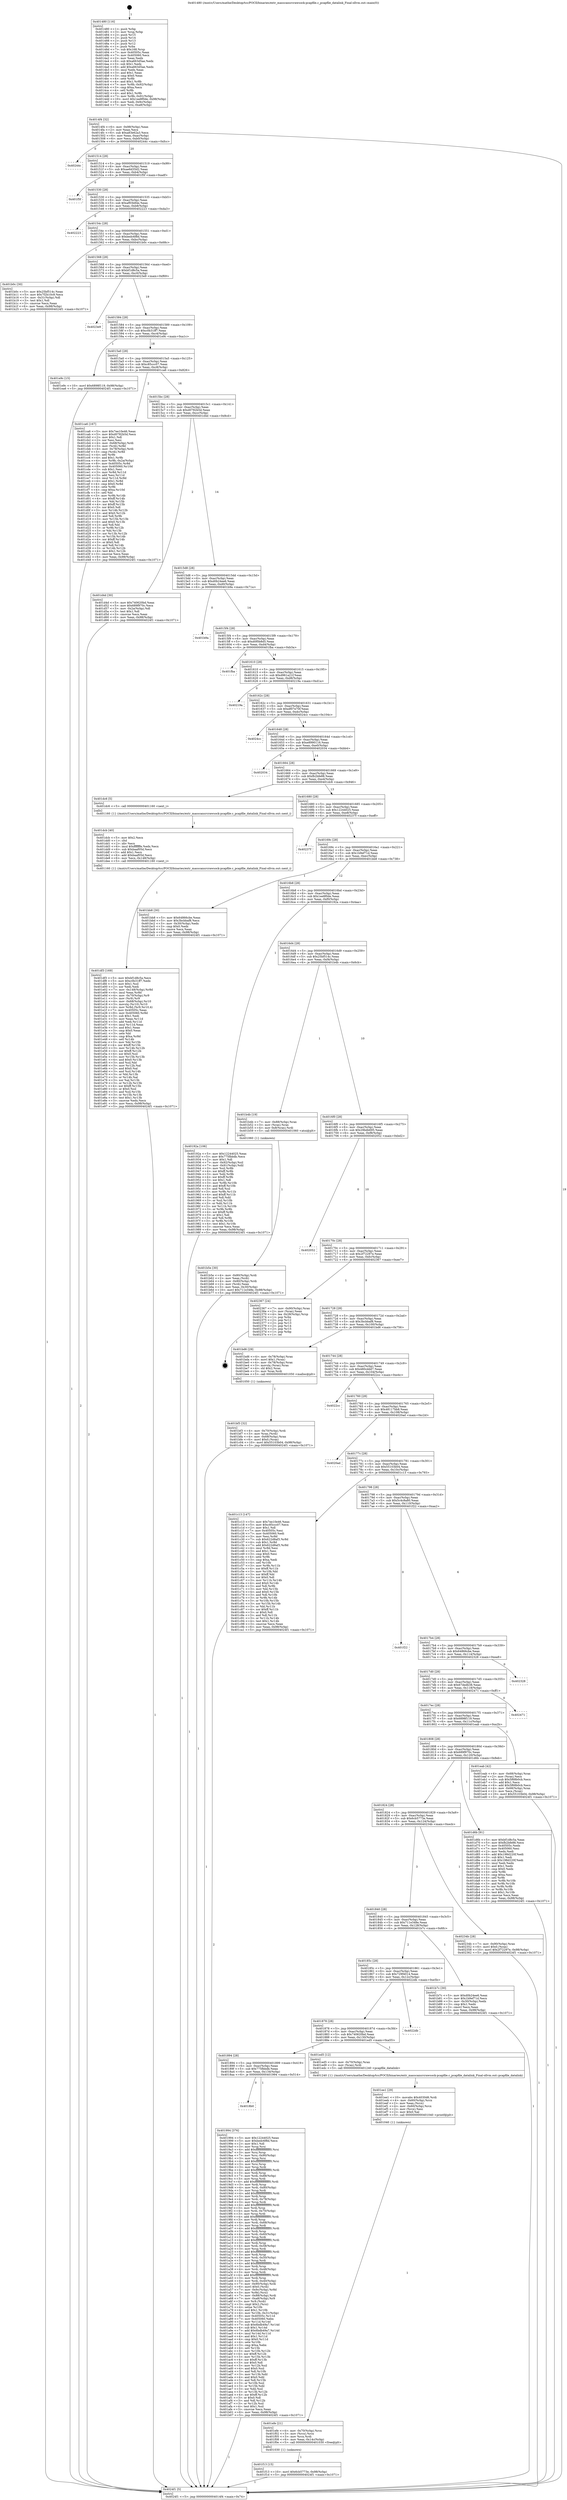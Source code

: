 digraph "0x401480" {
  label = "0x401480 (/mnt/c/Users/mathe/Desktop/tcc/POCII/binaries/extr_masscansrcrawsock-pcapfile.c_pcapfile_datalink_Final-ollvm.out::main(0))"
  labelloc = "t"
  node[shape=record]

  Entry [label="",width=0.3,height=0.3,shape=circle,fillcolor=black,style=filled]
  "0x4014f4" [label="{
     0x4014f4 [32]\l
     | [instrs]\l
     &nbsp;&nbsp;0x4014f4 \<+6\>: mov -0x98(%rbp),%eax\l
     &nbsp;&nbsp;0x4014fa \<+2\>: mov %eax,%ecx\l
     &nbsp;&nbsp;0x4014fc \<+6\>: sub $0xa83e62a3,%ecx\l
     &nbsp;&nbsp;0x401502 \<+6\>: mov %eax,-0xac(%rbp)\l
     &nbsp;&nbsp;0x401508 \<+6\>: mov %ecx,-0xb0(%rbp)\l
     &nbsp;&nbsp;0x40150e \<+6\>: je 000000000040244c \<main+0xfcc\>\l
  }"]
  "0x40244c" [label="{
     0x40244c\l
  }", style=dashed]
  "0x401514" [label="{
     0x401514 [28]\l
     | [instrs]\l
     &nbsp;&nbsp;0x401514 \<+5\>: jmp 0000000000401519 \<main+0x99\>\l
     &nbsp;&nbsp;0x401519 \<+6\>: mov -0xac(%rbp),%eax\l
     &nbsp;&nbsp;0x40151f \<+5\>: sub $0xae6d35d2,%eax\l
     &nbsp;&nbsp;0x401524 \<+6\>: mov %eax,-0xb4(%rbp)\l
     &nbsp;&nbsp;0x40152a \<+6\>: je 0000000000401f5f \<main+0xadf\>\l
  }"]
  Exit [label="",width=0.3,height=0.3,shape=circle,fillcolor=black,style=filled,peripheries=2]
  "0x401f5f" [label="{
     0x401f5f\l
  }", style=dashed]
  "0x401530" [label="{
     0x401530 [28]\l
     | [instrs]\l
     &nbsp;&nbsp;0x401530 \<+5\>: jmp 0000000000401535 \<main+0xb5\>\l
     &nbsp;&nbsp;0x401535 \<+6\>: mov -0xac(%rbp),%eax\l
     &nbsp;&nbsp;0x40153b \<+5\>: sub $0xaf93b84e,%eax\l
     &nbsp;&nbsp;0x401540 \<+6\>: mov %eax,-0xb8(%rbp)\l
     &nbsp;&nbsp;0x401546 \<+6\>: je 0000000000402223 \<main+0xda3\>\l
  }"]
  "0x401f13" [label="{
     0x401f13 [15]\l
     | [instrs]\l
     &nbsp;&nbsp;0x401f13 \<+10\>: movl $0x6cb5773e,-0x98(%rbp)\l
     &nbsp;&nbsp;0x401f1d \<+5\>: jmp 00000000004024f1 \<main+0x1071\>\l
  }"]
  "0x402223" [label="{
     0x402223\l
  }", style=dashed]
  "0x40154c" [label="{
     0x40154c [28]\l
     | [instrs]\l
     &nbsp;&nbsp;0x40154c \<+5\>: jmp 0000000000401551 \<main+0xd1\>\l
     &nbsp;&nbsp;0x401551 \<+6\>: mov -0xac(%rbp),%eax\l
     &nbsp;&nbsp;0x401557 \<+5\>: sub $0xbedc6f8d,%eax\l
     &nbsp;&nbsp;0x40155c \<+6\>: mov %eax,-0xbc(%rbp)\l
     &nbsp;&nbsp;0x401562 \<+6\>: je 0000000000401b0c \<main+0x68c\>\l
  }"]
  "0x401efe" [label="{
     0x401efe [21]\l
     | [instrs]\l
     &nbsp;&nbsp;0x401efe \<+4\>: mov -0x70(%rbp),%rcx\l
     &nbsp;&nbsp;0x401f02 \<+3\>: mov (%rcx),%rcx\l
     &nbsp;&nbsp;0x401f05 \<+3\>: mov %rcx,%rdi\l
     &nbsp;&nbsp;0x401f08 \<+6\>: mov %eax,-0x14c(%rbp)\l
     &nbsp;&nbsp;0x401f0e \<+5\>: call 0000000000401030 \<free@plt\>\l
     | [calls]\l
     &nbsp;&nbsp;0x401030 \{1\} (unknown)\l
  }"]
  "0x401b0c" [label="{
     0x401b0c [30]\l
     | [instrs]\l
     &nbsp;&nbsp;0x401b0c \<+5\>: mov $0x25bf514c,%eax\l
     &nbsp;&nbsp;0x401b11 \<+5\>: mov $0x7f2b10c9,%ecx\l
     &nbsp;&nbsp;0x401b16 \<+3\>: mov -0x31(%rbp),%dl\l
     &nbsp;&nbsp;0x401b19 \<+3\>: test $0x1,%dl\l
     &nbsp;&nbsp;0x401b1c \<+3\>: cmovne %ecx,%eax\l
     &nbsp;&nbsp;0x401b1f \<+6\>: mov %eax,-0x98(%rbp)\l
     &nbsp;&nbsp;0x401b25 \<+5\>: jmp 00000000004024f1 \<main+0x1071\>\l
  }"]
  "0x401568" [label="{
     0x401568 [28]\l
     | [instrs]\l
     &nbsp;&nbsp;0x401568 \<+5\>: jmp 000000000040156d \<main+0xed\>\l
     &nbsp;&nbsp;0x40156d \<+6\>: mov -0xac(%rbp),%eax\l
     &nbsp;&nbsp;0x401573 \<+5\>: sub $0xbf1d8c5a,%eax\l
     &nbsp;&nbsp;0x401578 \<+6\>: mov %eax,-0xc0(%rbp)\l
     &nbsp;&nbsp;0x40157e \<+6\>: je 00000000004023e9 \<main+0xf69\>\l
  }"]
  "0x401ee1" [label="{
     0x401ee1 [29]\l
     | [instrs]\l
     &nbsp;&nbsp;0x401ee1 \<+10\>: movabs $0x4030d6,%rdi\l
     &nbsp;&nbsp;0x401eeb \<+4\>: mov -0x60(%rbp),%rcx\l
     &nbsp;&nbsp;0x401eef \<+2\>: mov %eax,(%rcx)\l
     &nbsp;&nbsp;0x401ef1 \<+4\>: mov -0x60(%rbp),%rcx\l
     &nbsp;&nbsp;0x401ef5 \<+2\>: mov (%rcx),%esi\l
     &nbsp;&nbsp;0x401ef7 \<+2\>: mov $0x0,%al\l
     &nbsp;&nbsp;0x401ef9 \<+5\>: call 0000000000401040 \<printf@plt\>\l
     | [calls]\l
     &nbsp;&nbsp;0x401040 \{1\} (unknown)\l
  }"]
  "0x4023e9" [label="{
     0x4023e9\l
  }", style=dashed]
  "0x401584" [label="{
     0x401584 [28]\l
     | [instrs]\l
     &nbsp;&nbsp;0x401584 \<+5\>: jmp 0000000000401589 \<main+0x109\>\l
     &nbsp;&nbsp;0x401589 \<+6\>: mov -0xac(%rbp),%eax\l
     &nbsp;&nbsp;0x40158f \<+5\>: sub $0xc0b31ff7,%eax\l
     &nbsp;&nbsp;0x401594 \<+6\>: mov %eax,-0xc4(%rbp)\l
     &nbsp;&nbsp;0x40159a \<+6\>: je 0000000000401e9c \<main+0xa1c\>\l
  }"]
  "0x401df3" [label="{
     0x401df3 [169]\l
     | [instrs]\l
     &nbsp;&nbsp;0x401df3 \<+5\>: mov $0xbf1d8c5a,%ecx\l
     &nbsp;&nbsp;0x401df8 \<+5\>: mov $0xc0b31ff7,%edx\l
     &nbsp;&nbsp;0x401dfd \<+3\>: mov $0x1,%sil\l
     &nbsp;&nbsp;0x401e00 \<+2\>: xor %edi,%edi\l
     &nbsp;&nbsp;0x401e02 \<+7\>: mov -0x148(%rbp),%r8d\l
     &nbsp;&nbsp;0x401e09 \<+4\>: imul %eax,%r8d\l
     &nbsp;&nbsp;0x401e0d \<+4\>: mov -0x70(%rbp),%r9\l
     &nbsp;&nbsp;0x401e11 \<+3\>: mov (%r9),%r9\l
     &nbsp;&nbsp;0x401e14 \<+4\>: mov -0x68(%rbp),%r10\l
     &nbsp;&nbsp;0x401e18 \<+3\>: movslq (%r10),%r10\l
     &nbsp;&nbsp;0x401e1b \<+4\>: mov %r8d,(%r9,%r10,4)\l
     &nbsp;&nbsp;0x401e1f \<+7\>: mov 0x40505c,%eax\l
     &nbsp;&nbsp;0x401e26 \<+8\>: mov 0x405060,%r8d\l
     &nbsp;&nbsp;0x401e2e \<+3\>: sub $0x1,%edi\l
     &nbsp;&nbsp;0x401e31 \<+3\>: mov %eax,%r11d\l
     &nbsp;&nbsp;0x401e34 \<+3\>: add %edi,%r11d\l
     &nbsp;&nbsp;0x401e37 \<+4\>: imul %r11d,%eax\l
     &nbsp;&nbsp;0x401e3b \<+3\>: and $0x1,%eax\l
     &nbsp;&nbsp;0x401e3e \<+3\>: cmp $0x0,%eax\l
     &nbsp;&nbsp;0x401e41 \<+3\>: sete %bl\l
     &nbsp;&nbsp;0x401e44 \<+4\>: cmp $0xa,%r8d\l
     &nbsp;&nbsp;0x401e48 \<+4\>: setl %r14b\l
     &nbsp;&nbsp;0x401e4c \<+3\>: mov %bl,%r15b\l
     &nbsp;&nbsp;0x401e4f \<+4\>: xor $0xff,%r15b\l
     &nbsp;&nbsp;0x401e53 \<+3\>: mov %r14b,%r12b\l
     &nbsp;&nbsp;0x401e56 \<+4\>: xor $0xff,%r12b\l
     &nbsp;&nbsp;0x401e5a \<+4\>: xor $0x0,%sil\l
     &nbsp;&nbsp;0x401e5e \<+3\>: mov %r15b,%r13b\l
     &nbsp;&nbsp;0x401e61 \<+4\>: and $0x0,%r13b\l
     &nbsp;&nbsp;0x401e65 \<+3\>: and %sil,%bl\l
     &nbsp;&nbsp;0x401e68 \<+3\>: mov %r12b,%al\l
     &nbsp;&nbsp;0x401e6b \<+2\>: and $0x0,%al\l
     &nbsp;&nbsp;0x401e6d \<+3\>: and %sil,%r14b\l
     &nbsp;&nbsp;0x401e70 \<+3\>: or %bl,%r13b\l
     &nbsp;&nbsp;0x401e73 \<+3\>: or %r14b,%al\l
     &nbsp;&nbsp;0x401e76 \<+3\>: xor %al,%r13b\l
     &nbsp;&nbsp;0x401e79 \<+3\>: or %r12b,%r15b\l
     &nbsp;&nbsp;0x401e7c \<+4\>: xor $0xff,%r15b\l
     &nbsp;&nbsp;0x401e80 \<+4\>: or $0x0,%sil\l
     &nbsp;&nbsp;0x401e84 \<+3\>: and %sil,%r15b\l
     &nbsp;&nbsp;0x401e87 \<+3\>: or %r15b,%r13b\l
     &nbsp;&nbsp;0x401e8a \<+4\>: test $0x1,%r13b\l
     &nbsp;&nbsp;0x401e8e \<+3\>: cmovne %edx,%ecx\l
     &nbsp;&nbsp;0x401e91 \<+6\>: mov %ecx,-0x98(%rbp)\l
     &nbsp;&nbsp;0x401e97 \<+5\>: jmp 00000000004024f1 \<main+0x1071\>\l
  }"]
  "0x401e9c" [label="{
     0x401e9c [15]\l
     | [instrs]\l
     &nbsp;&nbsp;0x401e9c \<+10\>: movl $0x6898f119,-0x98(%rbp)\l
     &nbsp;&nbsp;0x401ea6 \<+5\>: jmp 00000000004024f1 \<main+0x1071\>\l
  }"]
  "0x4015a0" [label="{
     0x4015a0 [28]\l
     | [instrs]\l
     &nbsp;&nbsp;0x4015a0 \<+5\>: jmp 00000000004015a5 \<main+0x125\>\l
     &nbsp;&nbsp;0x4015a5 \<+6\>: mov -0xac(%rbp),%eax\l
     &nbsp;&nbsp;0x4015ab \<+5\>: sub $0xc85ccc07,%eax\l
     &nbsp;&nbsp;0x4015b0 \<+6\>: mov %eax,-0xc8(%rbp)\l
     &nbsp;&nbsp;0x4015b6 \<+6\>: je 0000000000401ca6 \<main+0x826\>\l
  }"]
  "0x401dcb" [label="{
     0x401dcb [40]\l
     | [instrs]\l
     &nbsp;&nbsp;0x401dcb \<+5\>: mov $0x2,%ecx\l
     &nbsp;&nbsp;0x401dd0 \<+1\>: cltd\l
     &nbsp;&nbsp;0x401dd1 \<+2\>: idiv %ecx\l
     &nbsp;&nbsp;0x401dd3 \<+6\>: imul $0xfffffffe,%edx,%ecx\l
     &nbsp;&nbsp;0x401dd9 \<+6\>: sub $0xbaaf05d,%ecx\l
     &nbsp;&nbsp;0x401ddf \<+3\>: add $0x1,%ecx\l
     &nbsp;&nbsp;0x401de2 \<+6\>: add $0xbaaf05d,%ecx\l
     &nbsp;&nbsp;0x401de8 \<+6\>: mov %ecx,-0x148(%rbp)\l
     &nbsp;&nbsp;0x401dee \<+5\>: call 0000000000401160 \<next_i\>\l
     | [calls]\l
     &nbsp;&nbsp;0x401160 \{1\} (/mnt/c/Users/mathe/Desktop/tcc/POCII/binaries/extr_masscansrcrawsock-pcapfile.c_pcapfile_datalink_Final-ollvm.out::next_i)\l
  }"]
  "0x401ca6" [label="{
     0x401ca6 [167]\l
     | [instrs]\l
     &nbsp;&nbsp;0x401ca6 \<+5\>: mov $0x7ee10e46,%eax\l
     &nbsp;&nbsp;0x401cab \<+5\>: mov $0xd0782b5d,%ecx\l
     &nbsp;&nbsp;0x401cb0 \<+2\>: mov $0x1,%dl\l
     &nbsp;&nbsp;0x401cb2 \<+2\>: xor %esi,%esi\l
     &nbsp;&nbsp;0x401cb4 \<+4\>: mov -0x68(%rbp),%rdi\l
     &nbsp;&nbsp;0x401cb8 \<+3\>: mov (%rdi),%r8d\l
     &nbsp;&nbsp;0x401cbb \<+4\>: mov -0x78(%rbp),%rdi\l
     &nbsp;&nbsp;0x401cbf \<+3\>: cmp (%rdi),%r8d\l
     &nbsp;&nbsp;0x401cc2 \<+4\>: setl %r9b\l
     &nbsp;&nbsp;0x401cc6 \<+4\>: and $0x1,%r9b\l
     &nbsp;&nbsp;0x401cca \<+4\>: mov %r9b,-0x2a(%rbp)\l
     &nbsp;&nbsp;0x401cce \<+8\>: mov 0x40505c,%r8d\l
     &nbsp;&nbsp;0x401cd6 \<+8\>: mov 0x405060,%r10d\l
     &nbsp;&nbsp;0x401cde \<+3\>: sub $0x1,%esi\l
     &nbsp;&nbsp;0x401ce1 \<+3\>: mov %r8d,%r11d\l
     &nbsp;&nbsp;0x401ce4 \<+3\>: add %esi,%r11d\l
     &nbsp;&nbsp;0x401ce7 \<+4\>: imul %r11d,%r8d\l
     &nbsp;&nbsp;0x401ceb \<+4\>: and $0x1,%r8d\l
     &nbsp;&nbsp;0x401cef \<+4\>: cmp $0x0,%r8d\l
     &nbsp;&nbsp;0x401cf3 \<+4\>: sete %r9b\l
     &nbsp;&nbsp;0x401cf7 \<+4\>: cmp $0xa,%r10d\l
     &nbsp;&nbsp;0x401cfb \<+3\>: setl %bl\l
     &nbsp;&nbsp;0x401cfe \<+3\>: mov %r9b,%r14b\l
     &nbsp;&nbsp;0x401d01 \<+4\>: xor $0xff,%r14b\l
     &nbsp;&nbsp;0x401d05 \<+3\>: mov %bl,%r15b\l
     &nbsp;&nbsp;0x401d08 \<+4\>: xor $0xff,%r15b\l
     &nbsp;&nbsp;0x401d0c \<+3\>: xor $0x0,%dl\l
     &nbsp;&nbsp;0x401d0f \<+3\>: mov %r14b,%r12b\l
     &nbsp;&nbsp;0x401d12 \<+4\>: and $0x0,%r12b\l
     &nbsp;&nbsp;0x401d16 \<+3\>: and %dl,%r9b\l
     &nbsp;&nbsp;0x401d19 \<+3\>: mov %r15b,%r13b\l
     &nbsp;&nbsp;0x401d1c \<+4\>: and $0x0,%r13b\l
     &nbsp;&nbsp;0x401d20 \<+2\>: and %dl,%bl\l
     &nbsp;&nbsp;0x401d22 \<+3\>: or %r9b,%r12b\l
     &nbsp;&nbsp;0x401d25 \<+3\>: or %bl,%r13b\l
     &nbsp;&nbsp;0x401d28 \<+3\>: xor %r13b,%r12b\l
     &nbsp;&nbsp;0x401d2b \<+3\>: or %r15b,%r14b\l
     &nbsp;&nbsp;0x401d2e \<+4\>: xor $0xff,%r14b\l
     &nbsp;&nbsp;0x401d32 \<+3\>: or $0x0,%dl\l
     &nbsp;&nbsp;0x401d35 \<+3\>: and %dl,%r14b\l
     &nbsp;&nbsp;0x401d38 \<+3\>: or %r14b,%r12b\l
     &nbsp;&nbsp;0x401d3b \<+4\>: test $0x1,%r12b\l
     &nbsp;&nbsp;0x401d3f \<+3\>: cmovne %ecx,%eax\l
     &nbsp;&nbsp;0x401d42 \<+6\>: mov %eax,-0x98(%rbp)\l
     &nbsp;&nbsp;0x401d48 \<+5\>: jmp 00000000004024f1 \<main+0x1071\>\l
  }"]
  "0x4015bc" [label="{
     0x4015bc [28]\l
     | [instrs]\l
     &nbsp;&nbsp;0x4015bc \<+5\>: jmp 00000000004015c1 \<main+0x141\>\l
     &nbsp;&nbsp;0x4015c1 \<+6\>: mov -0xac(%rbp),%eax\l
     &nbsp;&nbsp;0x4015c7 \<+5\>: sub $0xd0782b5d,%eax\l
     &nbsp;&nbsp;0x4015cc \<+6\>: mov %eax,-0xcc(%rbp)\l
     &nbsp;&nbsp;0x4015d2 \<+6\>: je 0000000000401d4d \<main+0x8cd\>\l
  }"]
  "0x401bf3" [label="{
     0x401bf3 [32]\l
     | [instrs]\l
     &nbsp;&nbsp;0x401bf3 \<+4\>: mov -0x70(%rbp),%rdi\l
     &nbsp;&nbsp;0x401bf7 \<+3\>: mov %rax,(%rdi)\l
     &nbsp;&nbsp;0x401bfa \<+4\>: mov -0x68(%rbp),%rax\l
     &nbsp;&nbsp;0x401bfe \<+6\>: movl $0x0,(%rax)\l
     &nbsp;&nbsp;0x401c04 \<+10\>: movl $0x55103b04,-0x98(%rbp)\l
     &nbsp;&nbsp;0x401c0e \<+5\>: jmp 00000000004024f1 \<main+0x1071\>\l
  }"]
  "0x401d4d" [label="{
     0x401d4d [30]\l
     | [instrs]\l
     &nbsp;&nbsp;0x401d4d \<+5\>: mov $0x740620bd,%eax\l
     &nbsp;&nbsp;0x401d52 \<+5\>: mov $0x689f970c,%ecx\l
     &nbsp;&nbsp;0x401d57 \<+3\>: mov -0x2a(%rbp),%dl\l
     &nbsp;&nbsp;0x401d5a \<+3\>: test $0x1,%dl\l
     &nbsp;&nbsp;0x401d5d \<+3\>: cmovne %ecx,%eax\l
     &nbsp;&nbsp;0x401d60 \<+6\>: mov %eax,-0x98(%rbp)\l
     &nbsp;&nbsp;0x401d66 \<+5\>: jmp 00000000004024f1 \<main+0x1071\>\l
  }"]
  "0x4015d8" [label="{
     0x4015d8 [28]\l
     | [instrs]\l
     &nbsp;&nbsp;0x4015d8 \<+5\>: jmp 00000000004015dd \<main+0x15d\>\l
     &nbsp;&nbsp;0x4015dd \<+6\>: mov -0xac(%rbp),%eax\l
     &nbsp;&nbsp;0x4015e3 \<+5\>: sub $0xd0b24ee6,%eax\l
     &nbsp;&nbsp;0x4015e8 \<+6\>: mov %eax,-0xd0(%rbp)\l
     &nbsp;&nbsp;0x4015ee \<+6\>: je 0000000000401b9a \<main+0x71a\>\l
  }"]
  "0x401b5e" [label="{
     0x401b5e [30]\l
     | [instrs]\l
     &nbsp;&nbsp;0x401b5e \<+4\>: mov -0x80(%rbp),%rdi\l
     &nbsp;&nbsp;0x401b62 \<+2\>: mov %eax,(%rdi)\l
     &nbsp;&nbsp;0x401b64 \<+4\>: mov -0x80(%rbp),%rdi\l
     &nbsp;&nbsp;0x401b68 \<+2\>: mov (%rdi),%eax\l
     &nbsp;&nbsp;0x401b6a \<+3\>: mov %eax,-0x30(%rbp)\l
     &nbsp;&nbsp;0x401b6d \<+10\>: movl $0x711e348e,-0x98(%rbp)\l
     &nbsp;&nbsp;0x401b77 \<+5\>: jmp 00000000004024f1 \<main+0x1071\>\l
  }"]
  "0x401b9a" [label="{
     0x401b9a\l
  }", style=dashed]
  "0x4015f4" [label="{
     0x4015f4 [28]\l
     | [instrs]\l
     &nbsp;&nbsp;0x4015f4 \<+5\>: jmp 00000000004015f9 \<main+0x179\>\l
     &nbsp;&nbsp;0x4015f9 \<+6\>: mov -0xac(%rbp),%eax\l
     &nbsp;&nbsp;0x4015ff \<+5\>: sub $0xd0f0b8d5,%eax\l
     &nbsp;&nbsp;0x401604 \<+6\>: mov %eax,-0xd4(%rbp)\l
     &nbsp;&nbsp;0x40160a \<+6\>: je 0000000000401fba \<main+0xb3a\>\l
  }"]
  "0x4018b0" [label="{
     0x4018b0\l
  }", style=dashed]
  "0x401fba" [label="{
     0x401fba\l
  }", style=dashed]
  "0x401610" [label="{
     0x401610 [28]\l
     | [instrs]\l
     &nbsp;&nbsp;0x401610 \<+5\>: jmp 0000000000401615 \<main+0x195\>\l
     &nbsp;&nbsp;0x401615 \<+6\>: mov -0xac(%rbp),%eax\l
     &nbsp;&nbsp;0x40161b \<+5\>: sub $0xd961a21f,%eax\l
     &nbsp;&nbsp;0x401620 \<+6\>: mov %eax,-0xd8(%rbp)\l
     &nbsp;&nbsp;0x401626 \<+6\>: je 000000000040219a \<main+0xd1a\>\l
  }"]
  "0x401994" [label="{
     0x401994 [376]\l
     | [instrs]\l
     &nbsp;&nbsp;0x401994 \<+5\>: mov $0x12244025,%eax\l
     &nbsp;&nbsp;0x401999 \<+5\>: mov $0xbedc6f8d,%ecx\l
     &nbsp;&nbsp;0x40199e \<+2\>: mov $0x1,%dl\l
     &nbsp;&nbsp;0x4019a0 \<+3\>: mov %rsp,%rsi\l
     &nbsp;&nbsp;0x4019a3 \<+4\>: add $0xfffffffffffffff0,%rsi\l
     &nbsp;&nbsp;0x4019a7 \<+3\>: mov %rsi,%rsp\l
     &nbsp;&nbsp;0x4019aa \<+7\>: mov %rsi,-0x90(%rbp)\l
     &nbsp;&nbsp;0x4019b1 \<+3\>: mov %rsp,%rsi\l
     &nbsp;&nbsp;0x4019b4 \<+4\>: add $0xfffffffffffffff0,%rsi\l
     &nbsp;&nbsp;0x4019b8 \<+3\>: mov %rsi,%rsp\l
     &nbsp;&nbsp;0x4019bb \<+3\>: mov %rsp,%rdi\l
     &nbsp;&nbsp;0x4019be \<+4\>: add $0xfffffffffffffff0,%rdi\l
     &nbsp;&nbsp;0x4019c2 \<+3\>: mov %rdi,%rsp\l
     &nbsp;&nbsp;0x4019c5 \<+7\>: mov %rdi,-0x88(%rbp)\l
     &nbsp;&nbsp;0x4019cc \<+3\>: mov %rsp,%rdi\l
     &nbsp;&nbsp;0x4019cf \<+4\>: add $0xfffffffffffffff0,%rdi\l
     &nbsp;&nbsp;0x4019d3 \<+3\>: mov %rdi,%rsp\l
     &nbsp;&nbsp;0x4019d6 \<+4\>: mov %rdi,-0x80(%rbp)\l
     &nbsp;&nbsp;0x4019da \<+3\>: mov %rsp,%rdi\l
     &nbsp;&nbsp;0x4019dd \<+4\>: add $0xfffffffffffffff0,%rdi\l
     &nbsp;&nbsp;0x4019e1 \<+3\>: mov %rdi,%rsp\l
     &nbsp;&nbsp;0x4019e4 \<+4\>: mov %rdi,-0x78(%rbp)\l
     &nbsp;&nbsp;0x4019e8 \<+3\>: mov %rsp,%rdi\l
     &nbsp;&nbsp;0x4019eb \<+4\>: add $0xfffffffffffffff0,%rdi\l
     &nbsp;&nbsp;0x4019ef \<+3\>: mov %rdi,%rsp\l
     &nbsp;&nbsp;0x4019f2 \<+4\>: mov %rdi,-0x70(%rbp)\l
     &nbsp;&nbsp;0x4019f6 \<+3\>: mov %rsp,%rdi\l
     &nbsp;&nbsp;0x4019f9 \<+4\>: add $0xfffffffffffffff0,%rdi\l
     &nbsp;&nbsp;0x4019fd \<+3\>: mov %rdi,%rsp\l
     &nbsp;&nbsp;0x401a00 \<+4\>: mov %rdi,-0x68(%rbp)\l
     &nbsp;&nbsp;0x401a04 \<+3\>: mov %rsp,%rdi\l
     &nbsp;&nbsp;0x401a07 \<+4\>: add $0xfffffffffffffff0,%rdi\l
     &nbsp;&nbsp;0x401a0b \<+3\>: mov %rdi,%rsp\l
     &nbsp;&nbsp;0x401a0e \<+4\>: mov %rdi,-0x60(%rbp)\l
     &nbsp;&nbsp;0x401a12 \<+3\>: mov %rsp,%rdi\l
     &nbsp;&nbsp;0x401a15 \<+4\>: add $0xfffffffffffffff0,%rdi\l
     &nbsp;&nbsp;0x401a19 \<+3\>: mov %rdi,%rsp\l
     &nbsp;&nbsp;0x401a1c \<+4\>: mov %rdi,-0x58(%rbp)\l
     &nbsp;&nbsp;0x401a20 \<+3\>: mov %rsp,%rdi\l
     &nbsp;&nbsp;0x401a23 \<+4\>: add $0xfffffffffffffff0,%rdi\l
     &nbsp;&nbsp;0x401a27 \<+3\>: mov %rdi,%rsp\l
     &nbsp;&nbsp;0x401a2a \<+4\>: mov %rdi,-0x50(%rbp)\l
     &nbsp;&nbsp;0x401a2e \<+3\>: mov %rsp,%rdi\l
     &nbsp;&nbsp;0x401a31 \<+4\>: add $0xfffffffffffffff0,%rdi\l
     &nbsp;&nbsp;0x401a35 \<+3\>: mov %rdi,%rsp\l
     &nbsp;&nbsp;0x401a38 \<+4\>: mov %rdi,-0x48(%rbp)\l
     &nbsp;&nbsp;0x401a3c \<+3\>: mov %rsp,%rdi\l
     &nbsp;&nbsp;0x401a3f \<+4\>: add $0xfffffffffffffff0,%rdi\l
     &nbsp;&nbsp;0x401a43 \<+3\>: mov %rdi,%rsp\l
     &nbsp;&nbsp;0x401a46 \<+4\>: mov %rdi,-0x40(%rbp)\l
     &nbsp;&nbsp;0x401a4a \<+7\>: mov -0x90(%rbp),%rdi\l
     &nbsp;&nbsp;0x401a51 \<+6\>: movl $0x0,(%rdi)\l
     &nbsp;&nbsp;0x401a57 \<+7\>: mov -0x9c(%rbp),%r8d\l
     &nbsp;&nbsp;0x401a5e \<+3\>: mov %r8d,(%rsi)\l
     &nbsp;&nbsp;0x401a61 \<+7\>: mov -0x88(%rbp),%rdi\l
     &nbsp;&nbsp;0x401a68 \<+7\>: mov -0xa8(%rbp),%r9\l
     &nbsp;&nbsp;0x401a6f \<+3\>: mov %r9,(%rdi)\l
     &nbsp;&nbsp;0x401a72 \<+3\>: cmpl $0x2,(%rsi)\l
     &nbsp;&nbsp;0x401a75 \<+4\>: setne %r10b\l
     &nbsp;&nbsp;0x401a79 \<+4\>: and $0x1,%r10b\l
     &nbsp;&nbsp;0x401a7d \<+4\>: mov %r10b,-0x31(%rbp)\l
     &nbsp;&nbsp;0x401a81 \<+8\>: mov 0x40505c,%r11d\l
     &nbsp;&nbsp;0x401a89 \<+7\>: mov 0x405060,%ebx\l
     &nbsp;&nbsp;0x401a90 \<+3\>: mov %r11d,%r14d\l
     &nbsp;&nbsp;0x401a93 \<+7\>: sub $0x6bdb49a7,%r14d\l
     &nbsp;&nbsp;0x401a9a \<+4\>: sub $0x1,%r14d\l
     &nbsp;&nbsp;0x401a9e \<+7\>: add $0x6bdb49a7,%r14d\l
     &nbsp;&nbsp;0x401aa5 \<+4\>: imul %r14d,%r11d\l
     &nbsp;&nbsp;0x401aa9 \<+4\>: and $0x1,%r11d\l
     &nbsp;&nbsp;0x401aad \<+4\>: cmp $0x0,%r11d\l
     &nbsp;&nbsp;0x401ab1 \<+4\>: sete %r10b\l
     &nbsp;&nbsp;0x401ab5 \<+3\>: cmp $0xa,%ebx\l
     &nbsp;&nbsp;0x401ab8 \<+4\>: setl %r15b\l
     &nbsp;&nbsp;0x401abc \<+3\>: mov %r10b,%r12b\l
     &nbsp;&nbsp;0x401abf \<+4\>: xor $0xff,%r12b\l
     &nbsp;&nbsp;0x401ac3 \<+3\>: mov %r15b,%r13b\l
     &nbsp;&nbsp;0x401ac6 \<+4\>: xor $0xff,%r13b\l
     &nbsp;&nbsp;0x401aca \<+3\>: xor $0x0,%dl\l
     &nbsp;&nbsp;0x401acd \<+3\>: mov %r12b,%sil\l
     &nbsp;&nbsp;0x401ad0 \<+4\>: and $0x0,%sil\l
     &nbsp;&nbsp;0x401ad4 \<+3\>: and %dl,%r10b\l
     &nbsp;&nbsp;0x401ad7 \<+3\>: mov %r13b,%dil\l
     &nbsp;&nbsp;0x401ada \<+4\>: and $0x0,%dil\l
     &nbsp;&nbsp;0x401ade \<+3\>: and %dl,%r15b\l
     &nbsp;&nbsp;0x401ae1 \<+3\>: or %r10b,%sil\l
     &nbsp;&nbsp;0x401ae4 \<+3\>: or %r15b,%dil\l
     &nbsp;&nbsp;0x401ae7 \<+3\>: xor %dil,%sil\l
     &nbsp;&nbsp;0x401aea \<+3\>: or %r13b,%r12b\l
     &nbsp;&nbsp;0x401aed \<+4\>: xor $0xff,%r12b\l
     &nbsp;&nbsp;0x401af1 \<+3\>: or $0x0,%dl\l
     &nbsp;&nbsp;0x401af4 \<+3\>: and %dl,%r12b\l
     &nbsp;&nbsp;0x401af7 \<+3\>: or %r12b,%sil\l
     &nbsp;&nbsp;0x401afa \<+4\>: test $0x1,%sil\l
     &nbsp;&nbsp;0x401afe \<+3\>: cmovne %ecx,%eax\l
     &nbsp;&nbsp;0x401b01 \<+6\>: mov %eax,-0x98(%rbp)\l
     &nbsp;&nbsp;0x401b07 \<+5\>: jmp 00000000004024f1 \<main+0x1071\>\l
  }"]
  "0x40219a" [label="{
     0x40219a\l
  }", style=dashed]
  "0x40162c" [label="{
     0x40162c [28]\l
     | [instrs]\l
     &nbsp;&nbsp;0x40162c \<+5\>: jmp 0000000000401631 \<main+0x1b1\>\l
     &nbsp;&nbsp;0x401631 \<+6\>: mov -0xac(%rbp),%eax\l
     &nbsp;&nbsp;0x401637 \<+5\>: sub $0xdf07e70f,%eax\l
     &nbsp;&nbsp;0x40163c \<+6\>: mov %eax,-0xdc(%rbp)\l
     &nbsp;&nbsp;0x401642 \<+6\>: je 00000000004024cc \<main+0x104c\>\l
  }"]
  "0x401894" [label="{
     0x401894 [28]\l
     | [instrs]\l
     &nbsp;&nbsp;0x401894 \<+5\>: jmp 0000000000401899 \<main+0x419\>\l
     &nbsp;&nbsp;0x401899 \<+6\>: mov -0xac(%rbp),%eax\l
     &nbsp;&nbsp;0x40189f \<+5\>: sub $0x775fbbdb,%eax\l
     &nbsp;&nbsp;0x4018a4 \<+6\>: mov %eax,-0x134(%rbp)\l
     &nbsp;&nbsp;0x4018aa \<+6\>: je 0000000000401994 \<main+0x514\>\l
  }"]
  "0x4024cc" [label="{
     0x4024cc\l
  }", style=dashed]
  "0x401648" [label="{
     0x401648 [28]\l
     | [instrs]\l
     &nbsp;&nbsp;0x401648 \<+5\>: jmp 000000000040164d \<main+0x1cd\>\l
     &nbsp;&nbsp;0x40164d \<+6\>: mov -0xac(%rbp),%eax\l
     &nbsp;&nbsp;0x401653 \<+5\>: sub $0xe8990116,%eax\l
     &nbsp;&nbsp;0x401658 \<+6\>: mov %eax,-0xe0(%rbp)\l
     &nbsp;&nbsp;0x40165e \<+6\>: je 0000000000402034 \<main+0xbb4\>\l
  }"]
  "0x401ed5" [label="{
     0x401ed5 [12]\l
     | [instrs]\l
     &nbsp;&nbsp;0x401ed5 \<+4\>: mov -0x70(%rbp),%rax\l
     &nbsp;&nbsp;0x401ed9 \<+3\>: mov (%rax),%rdi\l
     &nbsp;&nbsp;0x401edc \<+5\>: call 0000000000401240 \<pcapfile_datalink\>\l
     | [calls]\l
     &nbsp;&nbsp;0x401240 \{1\} (/mnt/c/Users/mathe/Desktop/tcc/POCII/binaries/extr_masscansrcrawsock-pcapfile.c_pcapfile_datalink_Final-ollvm.out::pcapfile_datalink)\l
  }"]
  "0x402034" [label="{
     0x402034\l
  }", style=dashed]
  "0x401664" [label="{
     0x401664 [28]\l
     | [instrs]\l
     &nbsp;&nbsp;0x401664 \<+5\>: jmp 0000000000401669 \<main+0x1e9\>\l
     &nbsp;&nbsp;0x401669 \<+6\>: mov -0xac(%rbp),%eax\l
     &nbsp;&nbsp;0x40166f \<+5\>: sub $0xfb2bfe88,%eax\l
     &nbsp;&nbsp;0x401674 \<+6\>: mov %eax,-0xe4(%rbp)\l
     &nbsp;&nbsp;0x40167a \<+6\>: je 0000000000401dc6 \<main+0x946\>\l
  }"]
  "0x401878" [label="{
     0x401878 [28]\l
     | [instrs]\l
     &nbsp;&nbsp;0x401878 \<+5\>: jmp 000000000040187d \<main+0x3fd\>\l
     &nbsp;&nbsp;0x40187d \<+6\>: mov -0xac(%rbp),%eax\l
     &nbsp;&nbsp;0x401883 \<+5\>: sub $0x740620bd,%eax\l
     &nbsp;&nbsp;0x401888 \<+6\>: mov %eax,-0x130(%rbp)\l
     &nbsp;&nbsp;0x40188e \<+6\>: je 0000000000401ed5 \<main+0xa55\>\l
  }"]
  "0x401dc6" [label="{
     0x401dc6 [5]\l
     | [instrs]\l
     &nbsp;&nbsp;0x401dc6 \<+5\>: call 0000000000401160 \<next_i\>\l
     | [calls]\l
     &nbsp;&nbsp;0x401160 \{1\} (/mnt/c/Users/mathe/Desktop/tcc/POCII/binaries/extr_masscansrcrawsock-pcapfile.c_pcapfile_datalink_Final-ollvm.out::next_i)\l
  }"]
  "0x401680" [label="{
     0x401680 [28]\l
     | [instrs]\l
     &nbsp;&nbsp;0x401680 \<+5\>: jmp 0000000000401685 \<main+0x205\>\l
     &nbsp;&nbsp;0x401685 \<+6\>: mov -0xac(%rbp),%eax\l
     &nbsp;&nbsp;0x40168b \<+5\>: sub $0x12244025,%eax\l
     &nbsp;&nbsp;0x401690 \<+6\>: mov %eax,-0xe8(%rbp)\l
     &nbsp;&nbsp;0x401696 \<+6\>: je 000000000040237f \<main+0xeff\>\l
  }"]
  "0x4022db" [label="{
     0x4022db\l
  }", style=dashed]
  "0x40237f" [label="{
     0x40237f\l
  }", style=dashed]
  "0x40169c" [label="{
     0x40169c [28]\l
     | [instrs]\l
     &nbsp;&nbsp;0x40169c \<+5\>: jmp 00000000004016a1 \<main+0x221\>\l
     &nbsp;&nbsp;0x4016a1 \<+6\>: mov -0xac(%rbp),%eax\l
     &nbsp;&nbsp;0x4016a7 \<+5\>: sub $0x1b9ef71d,%eax\l
     &nbsp;&nbsp;0x4016ac \<+6\>: mov %eax,-0xec(%rbp)\l
     &nbsp;&nbsp;0x4016b2 \<+6\>: je 0000000000401bb8 \<main+0x738\>\l
  }"]
  "0x40185c" [label="{
     0x40185c [28]\l
     | [instrs]\l
     &nbsp;&nbsp;0x40185c \<+5\>: jmp 0000000000401861 \<main+0x3e1\>\l
     &nbsp;&nbsp;0x401861 \<+6\>: mov -0xac(%rbp),%eax\l
     &nbsp;&nbsp;0x401867 \<+5\>: sub $0x729f4014,%eax\l
     &nbsp;&nbsp;0x40186c \<+6\>: mov %eax,-0x12c(%rbp)\l
     &nbsp;&nbsp;0x401872 \<+6\>: je 00000000004022db \<main+0xe5b\>\l
  }"]
  "0x401bb8" [label="{
     0x401bb8 [30]\l
     | [instrs]\l
     &nbsp;&nbsp;0x401bb8 \<+5\>: mov $0x64866cbe,%eax\l
     &nbsp;&nbsp;0x401bbd \<+5\>: mov $0x3bcbbaf8,%ecx\l
     &nbsp;&nbsp;0x401bc2 \<+3\>: mov -0x30(%rbp),%edx\l
     &nbsp;&nbsp;0x401bc5 \<+3\>: cmp $0x0,%edx\l
     &nbsp;&nbsp;0x401bc8 \<+3\>: cmove %ecx,%eax\l
     &nbsp;&nbsp;0x401bcb \<+6\>: mov %eax,-0x98(%rbp)\l
     &nbsp;&nbsp;0x401bd1 \<+5\>: jmp 00000000004024f1 \<main+0x1071\>\l
  }"]
  "0x4016b8" [label="{
     0x4016b8 [28]\l
     | [instrs]\l
     &nbsp;&nbsp;0x4016b8 \<+5\>: jmp 00000000004016bd \<main+0x23d\>\l
     &nbsp;&nbsp;0x4016bd \<+6\>: mov -0xac(%rbp),%eax\l
     &nbsp;&nbsp;0x4016c3 \<+5\>: sub $0x1ee8f0de,%eax\l
     &nbsp;&nbsp;0x4016c8 \<+6\>: mov %eax,-0xf0(%rbp)\l
     &nbsp;&nbsp;0x4016ce \<+6\>: je 000000000040192a \<main+0x4aa\>\l
  }"]
  "0x401b7c" [label="{
     0x401b7c [30]\l
     | [instrs]\l
     &nbsp;&nbsp;0x401b7c \<+5\>: mov $0xd0b24ee6,%eax\l
     &nbsp;&nbsp;0x401b81 \<+5\>: mov $0x1b9ef71d,%ecx\l
     &nbsp;&nbsp;0x401b86 \<+3\>: mov -0x30(%rbp),%edx\l
     &nbsp;&nbsp;0x401b89 \<+3\>: cmp $0x1,%edx\l
     &nbsp;&nbsp;0x401b8c \<+3\>: cmovl %ecx,%eax\l
     &nbsp;&nbsp;0x401b8f \<+6\>: mov %eax,-0x98(%rbp)\l
     &nbsp;&nbsp;0x401b95 \<+5\>: jmp 00000000004024f1 \<main+0x1071\>\l
  }"]
  "0x40192a" [label="{
     0x40192a [106]\l
     | [instrs]\l
     &nbsp;&nbsp;0x40192a \<+5\>: mov $0x12244025,%eax\l
     &nbsp;&nbsp;0x40192f \<+5\>: mov $0x775fbbdb,%ecx\l
     &nbsp;&nbsp;0x401934 \<+2\>: mov $0x1,%dl\l
     &nbsp;&nbsp;0x401936 \<+7\>: mov -0x92(%rbp),%sil\l
     &nbsp;&nbsp;0x40193d \<+7\>: mov -0x91(%rbp),%dil\l
     &nbsp;&nbsp;0x401944 \<+3\>: mov %sil,%r8b\l
     &nbsp;&nbsp;0x401947 \<+4\>: xor $0xff,%r8b\l
     &nbsp;&nbsp;0x40194b \<+3\>: mov %dil,%r9b\l
     &nbsp;&nbsp;0x40194e \<+4\>: xor $0xff,%r9b\l
     &nbsp;&nbsp;0x401952 \<+3\>: xor $0x1,%dl\l
     &nbsp;&nbsp;0x401955 \<+3\>: mov %r8b,%r10b\l
     &nbsp;&nbsp;0x401958 \<+4\>: and $0xff,%r10b\l
     &nbsp;&nbsp;0x40195c \<+3\>: and %dl,%sil\l
     &nbsp;&nbsp;0x40195f \<+3\>: mov %r9b,%r11b\l
     &nbsp;&nbsp;0x401962 \<+4\>: and $0xff,%r11b\l
     &nbsp;&nbsp;0x401966 \<+3\>: and %dl,%dil\l
     &nbsp;&nbsp;0x401969 \<+3\>: or %sil,%r10b\l
     &nbsp;&nbsp;0x40196c \<+3\>: or %dil,%r11b\l
     &nbsp;&nbsp;0x40196f \<+3\>: xor %r11b,%r10b\l
     &nbsp;&nbsp;0x401972 \<+3\>: or %r9b,%r8b\l
     &nbsp;&nbsp;0x401975 \<+4\>: xor $0xff,%r8b\l
     &nbsp;&nbsp;0x401979 \<+3\>: or $0x1,%dl\l
     &nbsp;&nbsp;0x40197c \<+3\>: and %dl,%r8b\l
     &nbsp;&nbsp;0x40197f \<+3\>: or %r8b,%r10b\l
     &nbsp;&nbsp;0x401982 \<+4\>: test $0x1,%r10b\l
     &nbsp;&nbsp;0x401986 \<+3\>: cmovne %ecx,%eax\l
     &nbsp;&nbsp;0x401989 \<+6\>: mov %eax,-0x98(%rbp)\l
     &nbsp;&nbsp;0x40198f \<+5\>: jmp 00000000004024f1 \<main+0x1071\>\l
  }"]
  "0x4016d4" [label="{
     0x4016d4 [28]\l
     | [instrs]\l
     &nbsp;&nbsp;0x4016d4 \<+5\>: jmp 00000000004016d9 \<main+0x259\>\l
     &nbsp;&nbsp;0x4016d9 \<+6\>: mov -0xac(%rbp),%eax\l
     &nbsp;&nbsp;0x4016df \<+5\>: sub $0x25bf514c,%eax\l
     &nbsp;&nbsp;0x4016e4 \<+6\>: mov %eax,-0xf4(%rbp)\l
     &nbsp;&nbsp;0x4016ea \<+6\>: je 0000000000401b4b \<main+0x6cb\>\l
  }"]
  "0x4024f1" [label="{
     0x4024f1 [5]\l
     | [instrs]\l
     &nbsp;&nbsp;0x4024f1 \<+5\>: jmp 00000000004014f4 \<main+0x74\>\l
  }"]
  "0x401480" [label="{
     0x401480 [116]\l
     | [instrs]\l
     &nbsp;&nbsp;0x401480 \<+1\>: push %rbp\l
     &nbsp;&nbsp;0x401481 \<+3\>: mov %rsp,%rbp\l
     &nbsp;&nbsp;0x401484 \<+2\>: push %r15\l
     &nbsp;&nbsp;0x401486 \<+2\>: push %r14\l
     &nbsp;&nbsp;0x401488 \<+2\>: push %r13\l
     &nbsp;&nbsp;0x40148a \<+2\>: push %r12\l
     &nbsp;&nbsp;0x40148c \<+1\>: push %rbx\l
     &nbsp;&nbsp;0x40148d \<+7\>: sub $0x168,%rsp\l
     &nbsp;&nbsp;0x401494 \<+7\>: mov 0x40505c,%eax\l
     &nbsp;&nbsp;0x40149b \<+7\>: mov 0x405060,%ecx\l
     &nbsp;&nbsp;0x4014a2 \<+2\>: mov %eax,%edx\l
     &nbsp;&nbsp;0x4014a4 \<+6\>: sub $0xa663d5ae,%edx\l
     &nbsp;&nbsp;0x4014aa \<+3\>: sub $0x1,%edx\l
     &nbsp;&nbsp;0x4014ad \<+6\>: add $0xa663d5ae,%edx\l
     &nbsp;&nbsp;0x4014b3 \<+3\>: imul %edx,%eax\l
     &nbsp;&nbsp;0x4014b6 \<+3\>: and $0x1,%eax\l
     &nbsp;&nbsp;0x4014b9 \<+3\>: cmp $0x0,%eax\l
     &nbsp;&nbsp;0x4014bc \<+4\>: sete %r8b\l
     &nbsp;&nbsp;0x4014c0 \<+4\>: and $0x1,%r8b\l
     &nbsp;&nbsp;0x4014c4 \<+7\>: mov %r8b,-0x92(%rbp)\l
     &nbsp;&nbsp;0x4014cb \<+3\>: cmp $0xa,%ecx\l
     &nbsp;&nbsp;0x4014ce \<+4\>: setl %r8b\l
     &nbsp;&nbsp;0x4014d2 \<+4\>: and $0x1,%r8b\l
     &nbsp;&nbsp;0x4014d6 \<+7\>: mov %r8b,-0x91(%rbp)\l
     &nbsp;&nbsp;0x4014dd \<+10\>: movl $0x1ee8f0de,-0x98(%rbp)\l
     &nbsp;&nbsp;0x4014e7 \<+6\>: mov %edi,-0x9c(%rbp)\l
     &nbsp;&nbsp;0x4014ed \<+7\>: mov %rsi,-0xa8(%rbp)\l
  }"]
  "0x401840" [label="{
     0x401840 [28]\l
     | [instrs]\l
     &nbsp;&nbsp;0x401840 \<+5\>: jmp 0000000000401845 \<main+0x3c5\>\l
     &nbsp;&nbsp;0x401845 \<+6\>: mov -0xac(%rbp),%eax\l
     &nbsp;&nbsp;0x40184b \<+5\>: sub $0x711e348e,%eax\l
     &nbsp;&nbsp;0x401850 \<+6\>: mov %eax,-0x128(%rbp)\l
     &nbsp;&nbsp;0x401856 \<+6\>: je 0000000000401b7c \<main+0x6fc\>\l
  }"]
  "0x401b4b" [label="{
     0x401b4b [19]\l
     | [instrs]\l
     &nbsp;&nbsp;0x401b4b \<+7\>: mov -0x88(%rbp),%rax\l
     &nbsp;&nbsp;0x401b52 \<+3\>: mov (%rax),%rax\l
     &nbsp;&nbsp;0x401b55 \<+4\>: mov 0x8(%rax),%rdi\l
     &nbsp;&nbsp;0x401b59 \<+5\>: call 0000000000401060 \<atoi@plt\>\l
     | [calls]\l
     &nbsp;&nbsp;0x401060 \{1\} (unknown)\l
  }"]
  "0x4016f0" [label="{
     0x4016f0 [28]\l
     | [instrs]\l
     &nbsp;&nbsp;0x4016f0 \<+5\>: jmp 00000000004016f5 \<main+0x275\>\l
     &nbsp;&nbsp;0x4016f5 \<+6\>: mov -0xac(%rbp),%eax\l
     &nbsp;&nbsp;0x4016fb \<+5\>: sub $0x29bdb695,%eax\l
     &nbsp;&nbsp;0x401700 \<+6\>: mov %eax,-0xf8(%rbp)\l
     &nbsp;&nbsp;0x401706 \<+6\>: je 0000000000402052 \<main+0xbd2\>\l
  }"]
  "0x40234b" [label="{
     0x40234b [28]\l
     | [instrs]\l
     &nbsp;&nbsp;0x40234b \<+7\>: mov -0x90(%rbp),%rax\l
     &nbsp;&nbsp;0x402352 \<+6\>: movl $0x0,(%rax)\l
     &nbsp;&nbsp;0x402358 \<+10\>: movl $0x2f72297e,-0x98(%rbp)\l
     &nbsp;&nbsp;0x402362 \<+5\>: jmp 00000000004024f1 \<main+0x1071\>\l
  }"]
  "0x402052" [label="{
     0x402052\l
  }", style=dashed]
  "0x40170c" [label="{
     0x40170c [28]\l
     | [instrs]\l
     &nbsp;&nbsp;0x40170c \<+5\>: jmp 0000000000401711 \<main+0x291\>\l
     &nbsp;&nbsp;0x401711 \<+6\>: mov -0xac(%rbp),%eax\l
     &nbsp;&nbsp;0x401717 \<+5\>: sub $0x2f72297e,%eax\l
     &nbsp;&nbsp;0x40171c \<+6\>: mov %eax,-0xfc(%rbp)\l
     &nbsp;&nbsp;0x401722 \<+6\>: je 0000000000402367 \<main+0xee7\>\l
  }"]
  "0x401824" [label="{
     0x401824 [28]\l
     | [instrs]\l
     &nbsp;&nbsp;0x401824 \<+5\>: jmp 0000000000401829 \<main+0x3a9\>\l
     &nbsp;&nbsp;0x401829 \<+6\>: mov -0xac(%rbp),%eax\l
     &nbsp;&nbsp;0x40182f \<+5\>: sub $0x6cb5773e,%eax\l
     &nbsp;&nbsp;0x401834 \<+6\>: mov %eax,-0x124(%rbp)\l
     &nbsp;&nbsp;0x40183a \<+6\>: je 000000000040234b \<main+0xecb\>\l
  }"]
  "0x402367" [label="{
     0x402367 [24]\l
     | [instrs]\l
     &nbsp;&nbsp;0x402367 \<+7\>: mov -0x90(%rbp),%rax\l
     &nbsp;&nbsp;0x40236e \<+2\>: mov (%rax),%eax\l
     &nbsp;&nbsp;0x402370 \<+4\>: lea -0x28(%rbp),%rsp\l
     &nbsp;&nbsp;0x402374 \<+1\>: pop %rbx\l
     &nbsp;&nbsp;0x402375 \<+2\>: pop %r12\l
     &nbsp;&nbsp;0x402377 \<+2\>: pop %r13\l
     &nbsp;&nbsp;0x402379 \<+2\>: pop %r14\l
     &nbsp;&nbsp;0x40237b \<+2\>: pop %r15\l
     &nbsp;&nbsp;0x40237d \<+1\>: pop %rbp\l
     &nbsp;&nbsp;0x40237e \<+1\>: ret\l
  }"]
  "0x401728" [label="{
     0x401728 [28]\l
     | [instrs]\l
     &nbsp;&nbsp;0x401728 \<+5\>: jmp 000000000040172d \<main+0x2ad\>\l
     &nbsp;&nbsp;0x40172d \<+6\>: mov -0xac(%rbp),%eax\l
     &nbsp;&nbsp;0x401733 \<+5\>: sub $0x3bcbbaf8,%eax\l
     &nbsp;&nbsp;0x401738 \<+6\>: mov %eax,-0x100(%rbp)\l
     &nbsp;&nbsp;0x40173e \<+6\>: je 0000000000401bd6 \<main+0x756\>\l
  }"]
  "0x401d6b" [label="{
     0x401d6b [91]\l
     | [instrs]\l
     &nbsp;&nbsp;0x401d6b \<+5\>: mov $0xbf1d8c5a,%eax\l
     &nbsp;&nbsp;0x401d70 \<+5\>: mov $0xfb2bfe88,%ecx\l
     &nbsp;&nbsp;0x401d75 \<+7\>: mov 0x40505c,%edx\l
     &nbsp;&nbsp;0x401d7c \<+7\>: mov 0x405060,%esi\l
     &nbsp;&nbsp;0x401d83 \<+2\>: mov %edx,%edi\l
     &nbsp;&nbsp;0x401d85 \<+6\>: add $0x198d220f,%edi\l
     &nbsp;&nbsp;0x401d8b \<+3\>: sub $0x1,%edi\l
     &nbsp;&nbsp;0x401d8e \<+6\>: sub $0x198d220f,%edi\l
     &nbsp;&nbsp;0x401d94 \<+3\>: imul %edi,%edx\l
     &nbsp;&nbsp;0x401d97 \<+3\>: and $0x1,%edx\l
     &nbsp;&nbsp;0x401d9a \<+3\>: cmp $0x0,%edx\l
     &nbsp;&nbsp;0x401d9d \<+4\>: sete %r8b\l
     &nbsp;&nbsp;0x401da1 \<+3\>: cmp $0xa,%esi\l
     &nbsp;&nbsp;0x401da4 \<+4\>: setl %r9b\l
     &nbsp;&nbsp;0x401da8 \<+3\>: mov %r8b,%r10b\l
     &nbsp;&nbsp;0x401dab \<+3\>: and %r9b,%r10b\l
     &nbsp;&nbsp;0x401dae \<+3\>: xor %r9b,%r8b\l
     &nbsp;&nbsp;0x401db1 \<+3\>: or %r8b,%r10b\l
     &nbsp;&nbsp;0x401db4 \<+4\>: test $0x1,%r10b\l
     &nbsp;&nbsp;0x401db8 \<+3\>: cmovne %ecx,%eax\l
     &nbsp;&nbsp;0x401dbb \<+6\>: mov %eax,-0x98(%rbp)\l
     &nbsp;&nbsp;0x401dc1 \<+5\>: jmp 00000000004024f1 \<main+0x1071\>\l
  }"]
  "0x401bd6" [label="{
     0x401bd6 [29]\l
     | [instrs]\l
     &nbsp;&nbsp;0x401bd6 \<+4\>: mov -0x78(%rbp),%rax\l
     &nbsp;&nbsp;0x401bda \<+6\>: movl $0x1,(%rax)\l
     &nbsp;&nbsp;0x401be0 \<+4\>: mov -0x78(%rbp),%rax\l
     &nbsp;&nbsp;0x401be4 \<+3\>: movslq (%rax),%rax\l
     &nbsp;&nbsp;0x401be7 \<+4\>: shl $0x2,%rax\l
     &nbsp;&nbsp;0x401beb \<+3\>: mov %rax,%rdi\l
     &nbsp;&nbsp;0x401bee \<+5\>: call 0000000000401050 \<malloc@plt\>\l
     | [calls]\l
     &nbsp;&nbsp;0x401050 \{1\} (unknown)\l
  }"]
  "0x401744" [label="{
     0x401744 [28]\l
     | [instrs]\l
     &nbsp;&nbsp;0x401744 \<+5\>: jmp 0000000000401749 \<main+0x2c9\>\l
     &nbsp;&nbsp;0x401749 \<+6\>: mov -0xac(%rbp),%eax\l
     &nbsp;&nbsp;0x40174f \<+5\>: sub $0x480cddd7,%eax\l
     &nbsp;&nbsp;0x401754 \<+6\>: mov %eax,-0x104(%rbp)\l
     &nbsp;&nbsp;0x40175a \<+6\>: je 00000000004022cc \<main+0xe4c\>\l
  }"]
  "0x401808" [label="{
     0x401808 [28]\l
     | [instrs]\l
     &nbsp;&nbsp;0x401808 \<+5\>: jmp 000000000040180d \<main+0x38d\>\l
     &nbsp;&nbsp;0x40180d \<+6\>: mov -0xac(%rbp),%eax\l
     &nbsp;&nbsp;0x401813 \<+5\>: sub $0x689f970c,%eax\l
     &nbsp;&nbsp;0x401818 \<+6\>: mov %eax,-0x120(%rbp)\l
     &nbsp;&nbsp;0x40181e \<+6\>: je 0000000000401d6b \<main+0x8eb\>\l
  }"]
  "0x4022cc" [label="{
     0x4022cc\l
  }", style=dashed]
  "0x401760" [label="{
     0x401760 [28]\l
     | [instrs]\l
     &nbsp;&nbsp;0x401760 \<+5\>: jmp 0000000000401765 \<main+0x2e5\>\l
     &nbsp;&nbsp;0x401765 \<+6\>: mov -0xac(%rbp),%eax\l
     &nbsp;&nbsp;0x40176b \<+5\>: sub $0x48117bb8,%eax\l
     &nbsp;&nbsp;0x401770 \<+6\>: mov %eax,-0x108(%rbp)\l
     &nbsp;&nbsp;0x401776 \<+6\>: je 00000000004020ad \<main+0xc2d\>\l
  }"]
  "0x401eab" [label="{
     0x401eab [42]\l
     | [instrs]\l
     &nbsp;&nbsp;0x401eab \<+4\>: mov -0x68(%rbp),%rax\l
     &nbsp;&nbsp;0x401eaf \<+2\>: mov (%rax),%ecx\l
     &nbsp;&nbsp;0x401eb1 \<+6\>: sub $0x5f68b0cb,%ecx\l
     &nbsp;&nbsp;0x401eb7 \<+3\>: add $0x1,%ecx\l
     &nbsp;&nbsp;0x401eba \<+6\>: add $0x5f68b0cb,%ecx\l
     &nbsp;&nbsp;0x401ec0 \<+4\>: mov -0x68(%rbp),%rax\l
     &nbsp;&nbsp;0x401ec4 \<+2\>: mov %ecx,(%rax)\l
     &nbsp;&nbsp;0x401ec6 \<+10\>: movl $0x55103b04,-0x98(%rbp)\l
     &nbsp;&nbsp;0x401ed0 \<+5\>: jmp 00000000004024f1 \<main+0x1071\>\l
  }"]
  "0x4020ad" [label="{
     0x4020ad\l
  }", style=dashed]
  "0x40177c" [label="{
     0x40177c [28]\l
     | [instrs]\l
     &nbsp;&nbsp;0x40177c \<+5\>: jmp 0000000000401781 \<main+0x301\>\l
     &nbsp;&nbsp;0x401781 \<+6\>: mov -0xac(%rbp),%eax\l
     &nbsp;&nbsp;0x401787 \<+5\>: sub $0x55103b04,%eax\l
     &nbsp;&nbsp;0x40178c \<+6\>: mov %eax,-0x10c(%rbp)\l
     &nbsp;&nbsp;0x401792 \<+6\>: je 0000000000401c13 \<main+0x793\>\l
  }"]
  "0x4017ec" [label="{
     0x4017ec [28]\l
     | [instrs]\l
     &nbsp;&nbsp;0x4017ec \<+5\>: jmp 00000000004017f1 \<main+0x371\>\l
     &nbsp;&nbsp;0x4017f1 \<+6\>: mov -0xac(%rbp),%eax\l
     &nbsp;&nbsp;0x4017f7 \<+5\>: sub $0x6898f119,%eax\l
     &nbsp;&nbsp;0x4017fc \<+6\>: mov %eax,-0x11c(%rbp)\l
     &nbsp;&nbsp;0x401802 \<+6\>: je 0000000000401eab \<main+0xa2b\>\l
  }"]
  "0x401c13" [label="{
     0x401c13 [147]\l
     | [instrs]\l
     &nbsp;&nbsp;0x401c13 \<+5\>: mov $0x7ee10e46,%eax\l
     &nbsp;&nbsp;0x401c18 \<+5\>: mov $0xc85ccc07,%ecx\l
     &nbsp;&nbsp;0x401c1d \<+2\>: mov $0x1,%dl\l
     &nbsp;&nbsp;0x401c1f \<+7\>: mov 0x40505c,%esi\l
     &nbsp;&nbsp;0x401c26 \<+7\>: mov 0x405060,%edi\l
     &nbsp;&nbsp;0x401c2d \<+3\>: mov %esi,%r8d\l
     &nbsp;&nbsp;0x401c30 \<+7\>: sub $0x622d8af3,%r8d\l
     &nbsp;&nbsp;0x401c37 \<+4\>: sub $0x1,%r8d\l
     &nbsp;&nbsp;0x401c3b \<+7\>: add $0x622d8af3,%r8d\l
     &nbsp;&nbsp;0x401c42 \<+4\>: imul %r8d,%esi\l
     &nbsp;&nbsp;0x401c46 \<+3\>: and $0x1,%esi\l
     &nbsp;&nbsp;0x401c49 \<+3\>: cmp $0x0,%esi\l
     &nbsp;&nbsp;0x401c4c \<+4\>: sete %r9b\l
     &nbsp;&nbsp;0x401c50 \<+3\>: cmp $0xa,%edi\l
     &nbsp;&nbsp;0x401c53 \<+4\>: setl %r10b\l
     &nbsp;&nbsp;0x401c57 \<+3\>: mov %r9b,%r11b\l
     &nbsp;&nbsp;0x401c5a \<+4\>: xor $0xff,%r11b\l
     &nbsp;&nbsp;0x401c5e \<+3\>: mov %r10b,%bl\l
     &nbsp;&nbsp;0x401c61 \<+3\>: xor $0xff,%bl\l
     &nbsp;&nbsp;0x401c64 \<+3\>: xor $0x0,%dl\l
     &nbsp;&nbsp;0x401c67 \<+3\>: mov %r11b,%r14b\l
     &nbsp;&nbsp;0x401c6a \<+4\>: and $0x0,%r14b\l
     &nbsp;&nbsp;0x401c6e \<+3\>: and %dl,%r9b\l
     &nbsp;&nbsp;0x401c71 \<+3\>: mov %bl,%r15b\l
     &nbsp;&nbsp;0x401c74 \<+4\>: and $0x0,%r15b\l
     &nbsp;&nbsp;0x401c78 \<+3\>: and %dl,%r10b\l
     &nbsp;&nbsp;0x401c7b \<+3\>: or %r9b,%r14b\l
     &nbsp;&nbsp;0x401c7e \<+3\>: or %r10b,%r15b\l
     &nbsp;&nbsp;0x401c81 \<+3\>: xor %r15b,%r14b\l
     &nbsp;&nbsp;0x401c84 \<+3\>: or %bl,%r11b\l
     &nbsp;&nbsp;0x401c87 \<+4\>: xor $0xff,%r11b\l
     &nbsp;&nbsp;0x401c8b \<+3\>: or $0x0,%dl\l
     &nbsp;&nbsp;0x401c8e \<+3\>: and %dl,%r11b\l
     &nbsp;&nbsp;0x401c91 \<+3\>: or %r11b,%r14b\l
     &nbsp;&nbsp;0x401c94 \<+4\>: test $0x1,%r14b\l
     &nbsp;&nbsp;0x401c98 \<+3\>: cmovne %ecx,%eax\l
     &nbsp;&nbsp;0x401c9b \<+6\>: mov %eax,-0x98(%rbp)\l
     &nbsp;&nbsp;0x401ca1 \<+5\>: jmp 00000000004024f1 \<main+0x1071\>\l
  }"]
  "0x401798" [label="{
     0x401798 [28]\l
     | [instrs]\l
     &nbsp;&nbsp;0x401798 \<+5\>: jmp 000000000040179d \<main+0x31d\>\l
     &nbsp;&nbsp;0x40179d \<+6\>: mov -0xac(%rbp),%eax\l
     &nbsp;&nbsp;0x4017a3 \<+5\>: sub $0x5c4c8a80,%eax\l
     &nbsp;&nbsp;0x4017a8 \<+6\>: mov %eax,-0x110(%rbp)\l
     &nbsp;&nbsp;0x4017ae \<+6\>: je 0000000000401f22 \<main+0xaa2\>\l
  }"]
  "0x402471" [label="{
     0x402471\l
  }", style=dashed]
  "0x401f22" [label="{
     0x401f22\l
  }", style=dashed]
  "0x4017b4" [label="{
     0x4017b4 [28]\l
     | [instrs]\l
     &nbsp;&nbsp;0x4017b4 \<+5\>: jmp 00000000004017b9 \<main+0x339\>\l
     &nbsp;&nbsp;0x4017b9 \<+6\>: mov -0xac(%rbp),%eax\l
     &nbsp;&nbsp;0x4017bf \<+5\>: sub $0x64866cbe,%eax\l
     &nbsp;&nbsp;0x4017c4 \<+6\>: mov %eax,-0x114(%rbp)\l
     &nbsp;&nbsp;0x4017ca \<+6\>: je 0000000000402328 \<main+0xea8\>\l
  }"]
  "0x4017d0" [label="{
     0x4017d0 [28]\l
     | [instrs]\l
     &nbsp;&nbsp;0x4017d0 \<+5\>: jmp 00000000004017d5 \<main+0x355\>\l
     &nbsp;&nbsp;0x4017d5 \<+6\>: mov -0xac(%rbp),%eax\l
     &nbsp;&nbsp;0x4017db \<+5\>: sub $0x67dedb38,%eax\l
     &nbsp;&nbsp;0x4017e0 \<+6\>: mov %eax,-0x118(%rbp)\l
     &nbsp;&nbsp;0x4017e6 \<+6\>: je 0000000000402471 \<main+0xff1\>\l
  }"]
  "0x402328" [label="{
     0x402328\l
  }", style=dashed]
  Entry -> "0x401480" [label=" 1"]
  "0x4014f4" -> "0x40244c" [label=" 0"]
  "0x4014f4" -> "0x401514" [label=" 20"]
  "0x402367" -> Exit [label=" 1"]
  "0x401514" -> "0x401f5f" [label=" 0"]
  "0x401514" -> "0x401530" [label=" 20"]
  "0x40234b" -> "0x4024f1" [label=" 1"]
  "0x401530" -> "0x402223" [label=" 0"]
  "0x401530" -> "0x40154c" [label=" 20"]
  "0x401f13" -> "0x4024f1" [label=" 1"]
  "0x40154c" -> "0x401b0c" [label=" 1"]
  "0x40154c" -> "0x401568" [label=" 19"]
  "0x401efe" -> "0x401f13" [label=" 1"]
  "0x401568" -> "0x4023e9" [label=" 0"]
  "0x401568" -> "0x401584" [label=" 19"]
  "0x401ee1" -> "0x401efe" [label=" 1"]
  "0x401584" -> "0x401e9c" [label=" 1"]
  "0x401584" -> "0x4015a0" [label=" 18"]
  "0x401ed5" -> "0x401ee1" [label=" 1"]
  "0x4015a0" -> "0x401ca6" [label=" 2"]
  "0x4015a0" -> "0x4015bc" [label=" 16"]
  "0x401eab" -> "0x4024f1" [label=" 1"]
  "0x4015bc" -> "0x401d4d" [label=" 2"]
  "0x4015bc" -> "0x4015d8" [label=" 14"]
  "0x401e9c" -> "0x4024f1" [label=" 1"]
  "0x4015d8" -> "0x401b9a" [label=" 0"]
  "0x4015d8" -> "0x4015f4" [label=" 14"]
  "0x401df3" -> "0x4024f1" [label=" 1"]
  "0x4015f4" -> "0x401fba" [label=" 0"]
  "0x4015f4" -> "0x401610" [label=" 14"]
  "0x401dc6" -> "0x401dcb" [label=" 1"]
  "0x401610" -> "0x40219a" [label=" 0"]
  "0x401610" -> "0x40162c" [label=" 14"]
  "0x401d6b" -> "0x4024f1" [label=" 1"]
  "0x40162c" -> "0x4024cc" [label=" 0"]
  "0x40162c" -> "0x401648" [label=" 14"]
  "0x401ca6" -> "0x4024f1" [label=" 2"]
  "0x401648" -> "0x402034" [label=" 0"]
  "0x401648" -> "0x401664" [label=" 14"]
  "0x401c13" -> "0x4024f1" [label=" 2"]
  "0x401664" -> "0x401dc6" [label=" 1"]
  "0x401664" -> "0x401680" [label=" 13"]
  "0x401bd6" -> "0x401bf3" [label=" 1"]
  "0x401680" -> "0x40237f" [label=" 0"]
  "0x401680" -> "0x40169c" [label=" 13"]
  "0x401bb8" -> "0x4024f1" [label=" 1"]
  "0x40169c" -> "0x401bb8" [label=" 1"]
  "0x40169c" -> "0x4016b8" [label=" 12"]
  "0x401b5e" -> "0x4024f1" [label=" 1"]
  "0x4016b8" -> "0x40192a" [label=" 1"]
  "0x4016b8" -> "0x4016d4" [label=" 11"]
  "0x40192a" -> "0x4024f1" [label=" 1"]
  "0x401480" -> "0x4014f4" [label=" 1"]
  "0x4024f1" -> "0x4014f4" [label=" 19"]
  "0x401b4b" -> "0x401b5e" [label=" 1"]
  "0x4016d4" -> "0x401b4b" [label=" 1"]
  "0x4016d4" -> "0x4016f0" [label=" 10"]
  "0x401994" -> "0x4024f1" [label=" 1"]
  "0x4016f0" -> "0x402052" [label=" 0"]
  "0x4016f0" -> "0x40170c" [label=" 10"]
  "0x401dcb" -> "0x401df3" [label=" 1"]
  "0x40170c" -> "0x402367" [label=" 1"]
  "0x40170c" -> "0x401728" [label=" 9"]
  "0x401894" -> "0x401994" [label=" 1"]
  "0x401728" -> "0x401bd6" [label=" 1"]
  "0x401728" -> "0x401744" [label=" 8"]
  "0x401d4d" -> "0x4024f1" [label=" 2"]
  "0x401744" -> "0x4022cc" [label=" 0"]
  "0x401744" -> "0x401760" [label=" 8"]
  "0x401878" -> "0x401ed5" [label=" 1"]
  "0x401760" -> "0x4020ad" [label=" 0"]
  "0x401760" -> "0x40177c" [label=" 8"]
  "0x401bf3" -> "0x4024f1" [label=" 1"]
  "0x40177c" -> "0x401c13" [label=" 2"]
  "0x40177c" -> "0x401798" [label=" 6"]
  "0x40185c" -> "0x4022db" [label=" 0"]
  "0x401798" -> "0x401f22" [label=" 0"]
  "0x401798" -> "0x4017b4" [label=" 6"]
  "0x401b7c" -> "0x4024f1" [label=" 1"]
  "0x4017b4" -> "0x402328" [label=" 0"]
  "0x4017b4" -> "0x4017d0" [label=" 6"]
  "0x401840" -> "0x40185c" [label=" 2"]
  "0x4017d0" -> "0x402471" [label=" 0"]
  "0x4017d0" -> "0x4017ec" [label=" 6"]
  "0x40185c" -> "0x401878" [label=" 2"]
  "0x4017ec" -> "0x401eab" [label=" 1"]
  "0x4017ec" -> "0x401808" [label=" 5"]
  "0x401878" -> "0x401894" [label=" 1"]
  "0x401808" -> "0x401d6b" [label=" 1"]
  "0x401808" -> "0x401824" [label=" 4"]
  "0x401894" -> "0x4018b0" [label=" 0"]
  "0x401824" -> "0x40234b" [label=" 1"]
  "0x401824" -> "0x401840" [label=" 3"]
  "0x401b0c" -> "0x4024f1" [label=" 1"]
  "0x401840" -> "0x401b7c" [label=" 1"]
}
